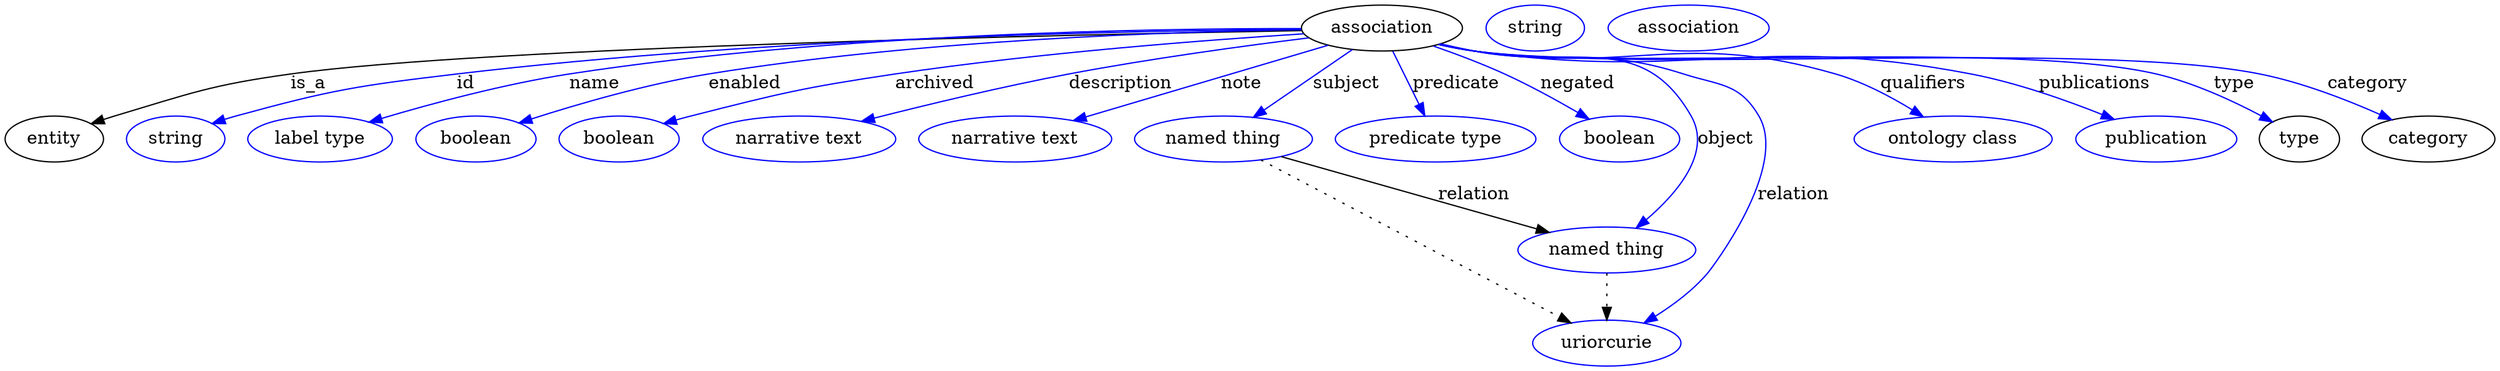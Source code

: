 digraph {
	graph [bb="0,0,1944.3,283"];
	node [label="\N"];
	association	 [height=0.5,
		label=association,
		pos="1075.3,265",
		width=1.7512];
	entity	 [height=0.5,
		pos="38.347,178",
		width=1.0652];
	association -> entity	 [label=is_a,
		lp="235.35,221.5",
		pos="e,67.858,189.7 1012.3,263.96 841.86,260.88 374.06,250.67 221.35,229 160.19,220.32 145.37,214.21 86.347,196 83.422,195.1 80.417,194.11 \
77.405,193.08"];
	id	 [color=blue,
		height=0.5,
		label=string,
		pos="133.35,178",
		width=1.0652];
	association -> id	 [color=blue,
		label=id,
		lp="364.35,221.5",
		pos="e,162.15,189.97 1012.5,262.93 861.85,257.81 483.31,243.83 357.35,229 277.87,219.64 257.36,217.73 180.35,196 177.55,195.21 174.68,\
194.32 171.82,193.37",
		style=solid];
	name	 [color=blue,
		height=0.5,
		label="label type",
		pos="246.35,178",
		width=1.5707];
	association -> name	 [color=blue,
		label=name,
		lp="467.35,221.5",
		pos="e,286.66,190.79 1012.6,262.85 875.89,257.92 555.03,245.02 447.35,229 395.04,221.22 336.58,205.58 296.26,193.66",
		style=solid];
	enabled	 [color=blue,
		height=0.5,
		label=boolean,
		pos="367.35,178",
		width=1.2999];
	association -> enabled	 [color=blue,
		label=enabled,
		lp="589.85,221.5",
		pos="e,402.98,189.78 1012.1,263.92 914.7,261.5 722.49,253.74 561.35,229 509.68,221.07 451.92,204.91 412.96,192.89",
		style=solid];
	archived	 [color=blue,
		height=0.5,
		label=boolean,
		pos="479.35,178",
		width=1.2999];
	association -> archived	 [color=blue,
		label=archived,
		lp="713.85,221.5",
		pos="e,514.42,189.94 1012.8,262.19 911.21,256.48 704.55,240.07 535.35,196 531.72,195.06 527.99,194.01 524.25,192.92",
		style=solid];
	description	 [color=blue,
		height=0.5,
		label="narrative text",
		pos="619.35,178",
		width=2.0943];
	association -> description	 [color=blue,
		label=description,
		lp="870.35,221.5",
		pos="e,669.55,191.58 1016.9,258.01 966.93,251.65 893.12,241.38 829.35,229 778.37,219.1 721.13,205 679.3,194.13",
		style=solid];
	note	 [color=blue,
		height=0.5,
		label="narrative text",
		pos="788.35,178",
		width=2.0943];
	association -> note	 [color=blue,
		label=note,
		lp="965.35,221.5",
		pos="e,835.32,192.24 1032.1,251.88 982.14,236.75 899.87,211.81 844.91,195.15",
		style=solid];
	subject	 [color=blue,
		height=0.5,
		label="named thing",
		pos="951.35,178",
		width=1.9318];
	association -> subject	 [color=blue,
		label=subject,
		lp="1047.8,221.5",
		pos="e,975.6,195.02 1051.4,248.23 1032.3,234.77 1005.2,215.75 983.98,200.9",
		style=solid];
	predicate	 [color=blue,
		height=0.5,
		label="predicate type",
		pos="1117.3,178",
		width=2.1845];
	association -> predicate	 [color=blue,
		label=predicate,
		lp="1133.8,221.5",
		pos="e,1108.7,196 1084,246.97 1089.8,234.96 1097.6,218.94 1104.1,205.36",
		style=solid];
	negated	 [color=blue,
		height=0.5,
		label=boolean,
		pos="1260.3,178",
		width=1.2999];
	association -> negated	 [color=blue,
		label=negated,
		lp="1229.3,221.5",
		pos="e,1235.9,193.67 1117,251.28 1134.4,245.11 1154.6,237.35 1172.3,229 1191.1,220.17 1211.1,208.73 1227.3,198.92",
		style=solid];
	object	 [color=blue,
		height=0.5,
		label="named thing",
		pos="1251.3,91",
		width=1.9318];
	association -> object	 [color=blue,
		label=object,
		lp="1343.8,178",
		pos="e,1274.9,108.19 1121.7,252.77 1130.2,250.71 1139,248.69 1147.3,247 1224.2,231.4 1278,264.43 1316.3,196 1332.3,167.61 1306.4,135.96 \
1282.8,114.9",
		style=solid];
	relation	 [color=blue,
		height=0.5,
		label=uriorcurie,
		pos="1251.3,18",
		width=1.6068];
	association -> relation	 [color=blue,
		label=relation,
		lp="1397.3,134.5",
		pos="e,1281.3,33.652 1121.2,252.55 1129.9,250.48 1138.8,248.52 1147.3,247 1219.1,234.13 1240.9,250.99 1310.3,229 1339.4,219.82 1354.9,\
222.2 1370.3,196 1394.1,155.89 1333.4,76.655 1330.3,73 1319.2,59.627 1304,48.018 1289.9,38.957",
		style=solid];
	qualifiers	 [color=blue,
		height=0.5,
		label="ontology class",
		pos="1521.3,178",
		width=2.1484];
	association -> qualifiers	 [color=blue,
		label=qualifiers,
		lp="1499.3,221.5",
		pos="e,1497.6,195.25 1120.4,252.4 1129.3,250.3 1138.6,248.37 1147.3,247 1271.9,227.64 1309.5,264.7 1430.3,229 1451,222.9 1472.1,211.45 \
1488.8,200.95",
		style=solid];
	publications	 [color=blue,
		height=0.5,
		label=publication,
		pos="1679.3,178",
		width=1.7512];
	association -> publications	 [color=blue,
		label=publications,
		lp="1633.3,221.5",
		pos="e,1645.7,193.31 1120.4,252.28 1129.3,250.19 1138.6,248.29 1147.3,247 1319,221.83 1367.1,262.7 1537.3,229 1571.6,222.22 1608.7,208.67 \
1636.4,197.25",
		style=solid];
	type	 [height=0.5,
		pos="1791.3,178",
		width=0.86659];
	association -> type	 [color=blue,
		label=type,
		lp="1738.3,221.5",
		pos="e,1769.6,191.31 1120,252.29 1129,250.17 1138.4,248.25 1147.3,247 1264.9,230.51 1565.8,256.52 1681.3,229 1709.5,222.28 1739.2,208.05 \
1760.6,196.32",
		style=solid];
	category	 [height=0.5,
		pos="1892.3,178",
		width=1.4443];
	association -> category	 [color=blue,
		label=category,
		lp="1840.3,221.5",
		pos="e,1862.3,192.75 1120,252.26 1129,250.14 1138.4,248.23 1147.3,247 1281.9,228.42 1625.1,255.53 1758.3,229 1791.4,222.42 1827,208.54 \
1853.1,196.92",
		style=solid];
	subject -> object	 [label=relation,
		lp="1147.3,134.5",
		pos="e,1204.7,104.53 997.89,164.5 1051,149.1 1137.8,123.93 1194.8,107.41"];
	subject -> relation	 [pos="e,1222.2,33.556 981.76,161.78 1036.8,132.44 1152.6,70.64 1213,38.457",
		style=dotted];
	object -> relation	 [pos="e,1251.3,36.09 1251.3,72.955 1251.3,64.883 1251.3,55.176 1251.3,46.182",
		style=dotted];
	association_type	 [color=blue,
		height=0.5,
		label=string,
		pos="1194.3,265",
		width=1.0652];
	association_category	 [color=blue,
		height=0.5,
		label=association,
		pos="1313.3,265",
		width=1.7512];
}
